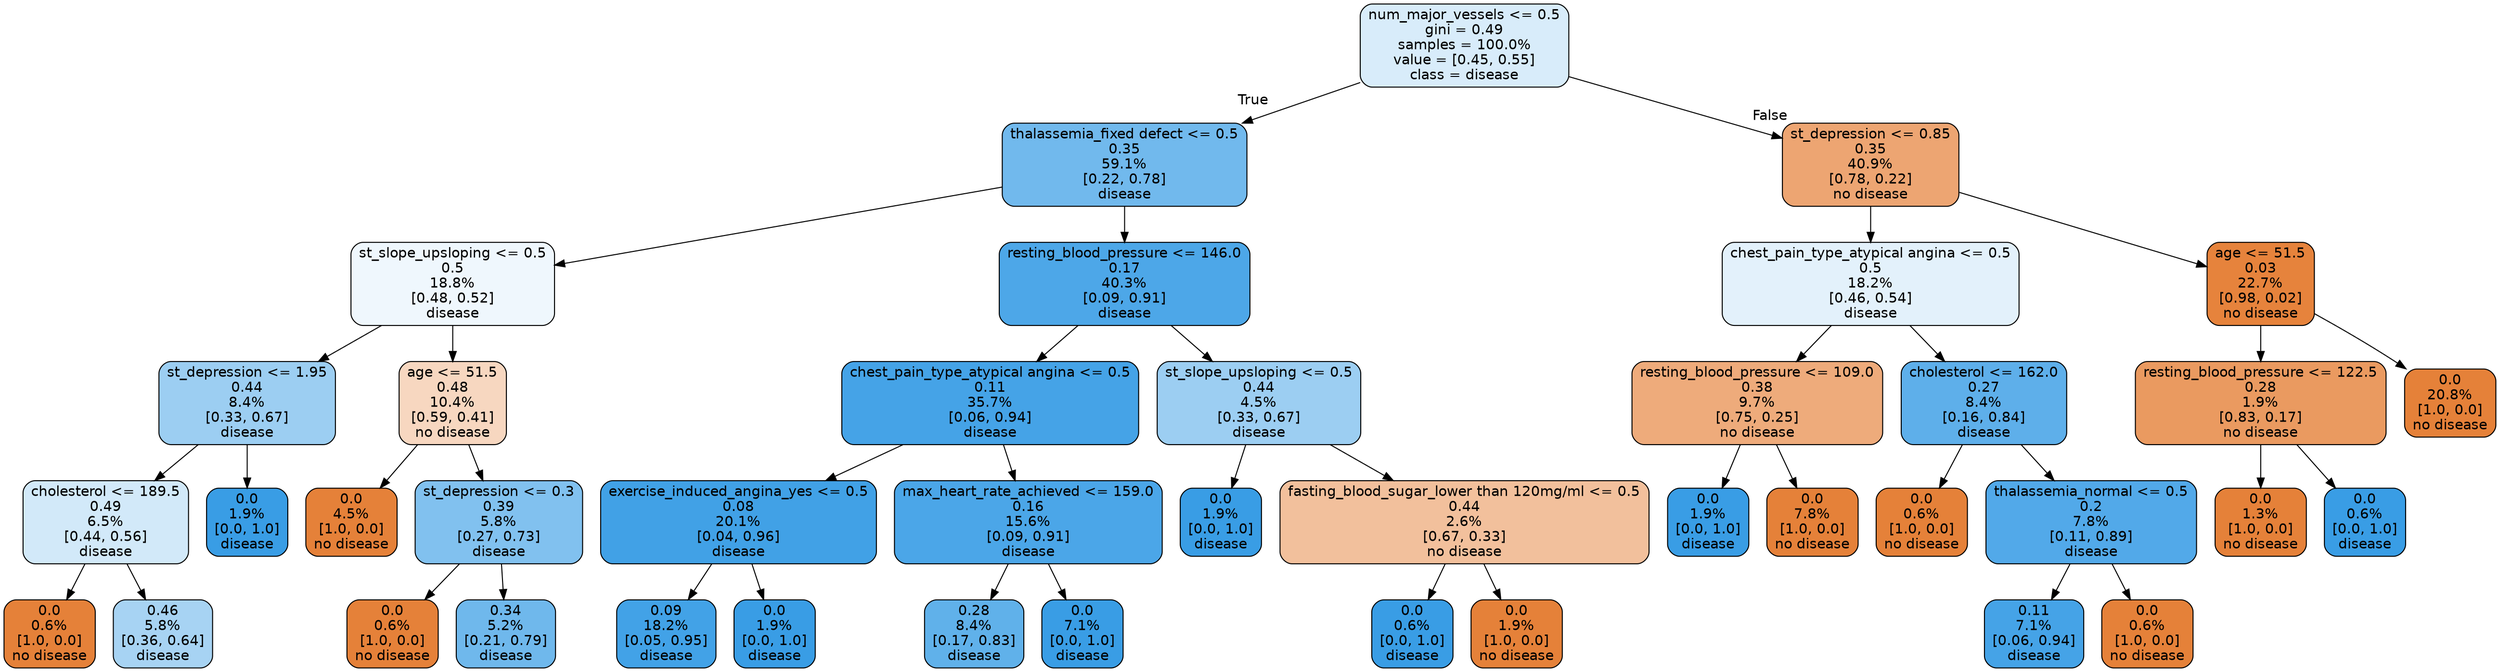 digraph Tree {
node [shape=box, style="filled, rounded", color="black", fontname=helvetica] ;
edge [fontname=helvetica] ;
0 [label="num_major_vessels <= 0.5\ngini = 0.49\nsamples = 100.0%\nvalue = [0.45, 0.55]\nclass = disease", fillcolor="#399de531"] ;
1 [label="thalassemia_fixed defect <= 0.5\n0.35\n59.1%\n[0.22, 0.78]\ndisease", fillcolor="#399de5b6"] ;
0 -> 1 [labeldistance=2.5, labelangle=45, headlabel="True"] ;
2 [label="st_slope_upsloping <= 0.5\n0.5\n18.8%\n[0.48, 0.52]\ndisease", fillcolor="#399de514"] ;
1 -> 2 ;
3 [label="st_depression <= 1.95\n0.44\n8.4%\n[0.33, 0.67]\ndisease", fillcolor="#399de57f"] ;
2 -> 3 ;
4 [label="cholesterol <= 189.5\n0.49\n6.5%\n[0.44, 0.56]\ndisease", fillcolor="#399de539"] ;
3 -> 4 ;
5 [label="0.0\n0.6%\n[1.0, 0.0]\nno disease", fillcolor="#e58139ff"] ;
4 -> 5 ;
6 [label="0.46\n5.8%\n[0.36, 0.64]\ndisease", fillcolor="#399de571"] ;
4 -> 6 ;
7 [label="0.0\n1.9%\n[0.0, 1.0]\ndisease", fillcolor="#399de5ff"] ;
3 -> 7 ;
8 [label="age <= 51.5\n0.48\n10.4%\n[0.59, 0.41]\nno disease", fillcolor="#e5813950"] ;
2 -> 8 ;
9 [label="0.0\n4.5%\n[1.0, 0.0]\nno disease", fillcolor="#e58139ff"] ;
8 -> 9 ;
10 [label="st_depression <= 0.3\n0.39\n5.8%\n[0.27, 0.73]\ndisease", fillcolor="#399de5a2"] ;
8 -> 10 ;
11 [label="0.0\n0.6%\n[1.0, 0.0]\nno disease", fillcolor="#e58139ff"] ;
10 -> 11 ;
12 [label="0.34\n5.2%\n[0.21, 0.79]\ndisease", fillcolor="#399de5b9"] ;
10 -> 12 ;
13 [label="resting_blood_pressure <= 146.0\n0.17\n40.3%\n[0.09, 0.91]\ndisease", fillcolor="#399de5e5"] ;
1 -> 13 ;
14 [label="chest_pain_type_atypical angina <= 0.5\n0.11\n35.7%\n[0.06, 0.94]\ndisease", fillcolor="#399de5ef"] ;
13 -> 14 ;
15 [label="exercise_induced_angina_yes <= 0.5\n0.08\n20.1%\n[0.04, 0.96]\ndisease", fillcolor="#399de5f4"] ;
14 -> 15 ;
16 [label="0.09\n18.2%\n[0.05, 0.95]\ndisease", fillcolor="#399de5f3"] ;
15 -> 16 ;
17 [label="0.0\n1.9%\n[0.0, 1.0]\ndisease", fillcolor="#399de5ff"] ;
15 -> 17 ;
18 [label="max_heart_rate_achieved <= 159.0\n0.16\n15.6%\n[0.09, 0.91]\ndisease", fillcolor="#399de5e7"] ;
14 -> 18 ;
19 [label="0.28\n8.4%\n[0.17, 0.83]\ndisease", fillcolor="#399de5cc"] ;
18 -> 19 ;
20 [label="0.0\n7.1%\n[0.0, 1.0]\ndisease", fillcolor="#399de5ff"] ;
18 -> 20 ;
21 [label="st_slope_upsloping <= 0.5\n0.44\n4.5%\n[0.33, 0.67]\ndisease", fillcolor="#399de57f"] ;
13 -> 21 ;
22 [label="0.0\n1.9%\n[0.0, 1.0]\ndisease", fillcolor="#399de5ff"] ;
21 -> 22 ;
23 [label="fasting_blood_sugar_lower than 120mg/ml <= 0.5\n0.44\n2.6%\n[0.67, 0.33]\nno disease", fillcolor="#e581397f"] ;
21 -> 23 ;
24 [label="0.0\n0.6%\n[0.0, 1.0]\ndisease", fillcolor="#399de5ff"] ;
23 -> 24 ;
25 [label="0.0\n1.9%\n[1.0, 0.0]\nno disease", fillcolor="#e58139ff"] ;
23 -> 25 ;
26 [label="st_depression <= 0.85\n0.35\n40.9%\n[0.78, 0.22]\nno disease", fillcolor="#e58139b5"] ;
0 -> 26 [labeldistance=2.5, labelangle=-45, headlabel="False"] ;
27 [label="chest_pain_type_atypical angina <= 0.5\n0.5\n18.2%\n[0.46, 0.54]\ndisease", fillcolor="#399de524"] ;
26 -> 27 ;
28 [label="resting_blood_pressure <= 109.0\n0.38\n9.7%\n[0.75, 0.25]\nno disease", fillcolor="#e58139aa"] ;
27 -> 28 ;
29 [label="0.0\n1.9%\n[0.0, 1.0]\ndisease", fillcolor="#399de5ff"] ;
28 -> 29 ;
30 [label="0.0\n7.8%\n[1.0, 0.0]\nno disease", fillcolor="#e58139ff"] ;
28 -> 30 ;
31 [label="cholesterol <= 162.0\n0.27\n8.4%\n[0.16, 0.84]\ndisease", fillcolor="#399de5cf"] ;
27 -> 31 ;
32 [label="0.0\n0.6%\n[1.0, 0.0]\nno disease", fillcolor="#e58139ff"] ;
31 -> 32 ;
33 [label="thalassemia_normal <= 0.5\n0.2\n7.8%\n[0.11, 0.89]\ndisease", fillcolor="#399de5df"] ;
31 -> 33 ;
34 [label="0.11\n7.1%\n[0.06, 0.94]\ndisease", fillcolor="#399de5ef"] ;
33 -> 34 ;
35 [label="0.0\n0.6%\n[1.0, 0.0]\nno disease", fillcolor="#e58139ff"] ;
33 -> 35 ;
36 [label="age <= 51.5\n0.03\n22.7%\n[0.98, 0.02]\nno disease", fillcolor="#e58139fb"] ;
26 -> 36 ;
37 [label="resting_blood_pressure <= 122.5\n0.28\n1.9%\n[0.83, 0.17]\nno disease", fillcolor="#e58139cc"] ;
36 -> 37 ;
38 [label="0.0\n1.3%\n[1.0, 0.0]\nno disease", fillcolor="#e58139ff"] ;
37 -> 38 ;
39 [label="0.0\n0.6%\n[0.0, 1.0]\ndisease", fillcolor="#399de5ff"] ;
37 -> 39 ;
40 [label="0.0\n20.8%\n[1.0, 0.0]\nno disease", fillcolor="#e58139ff"] ;
36 -> 40 ;
}